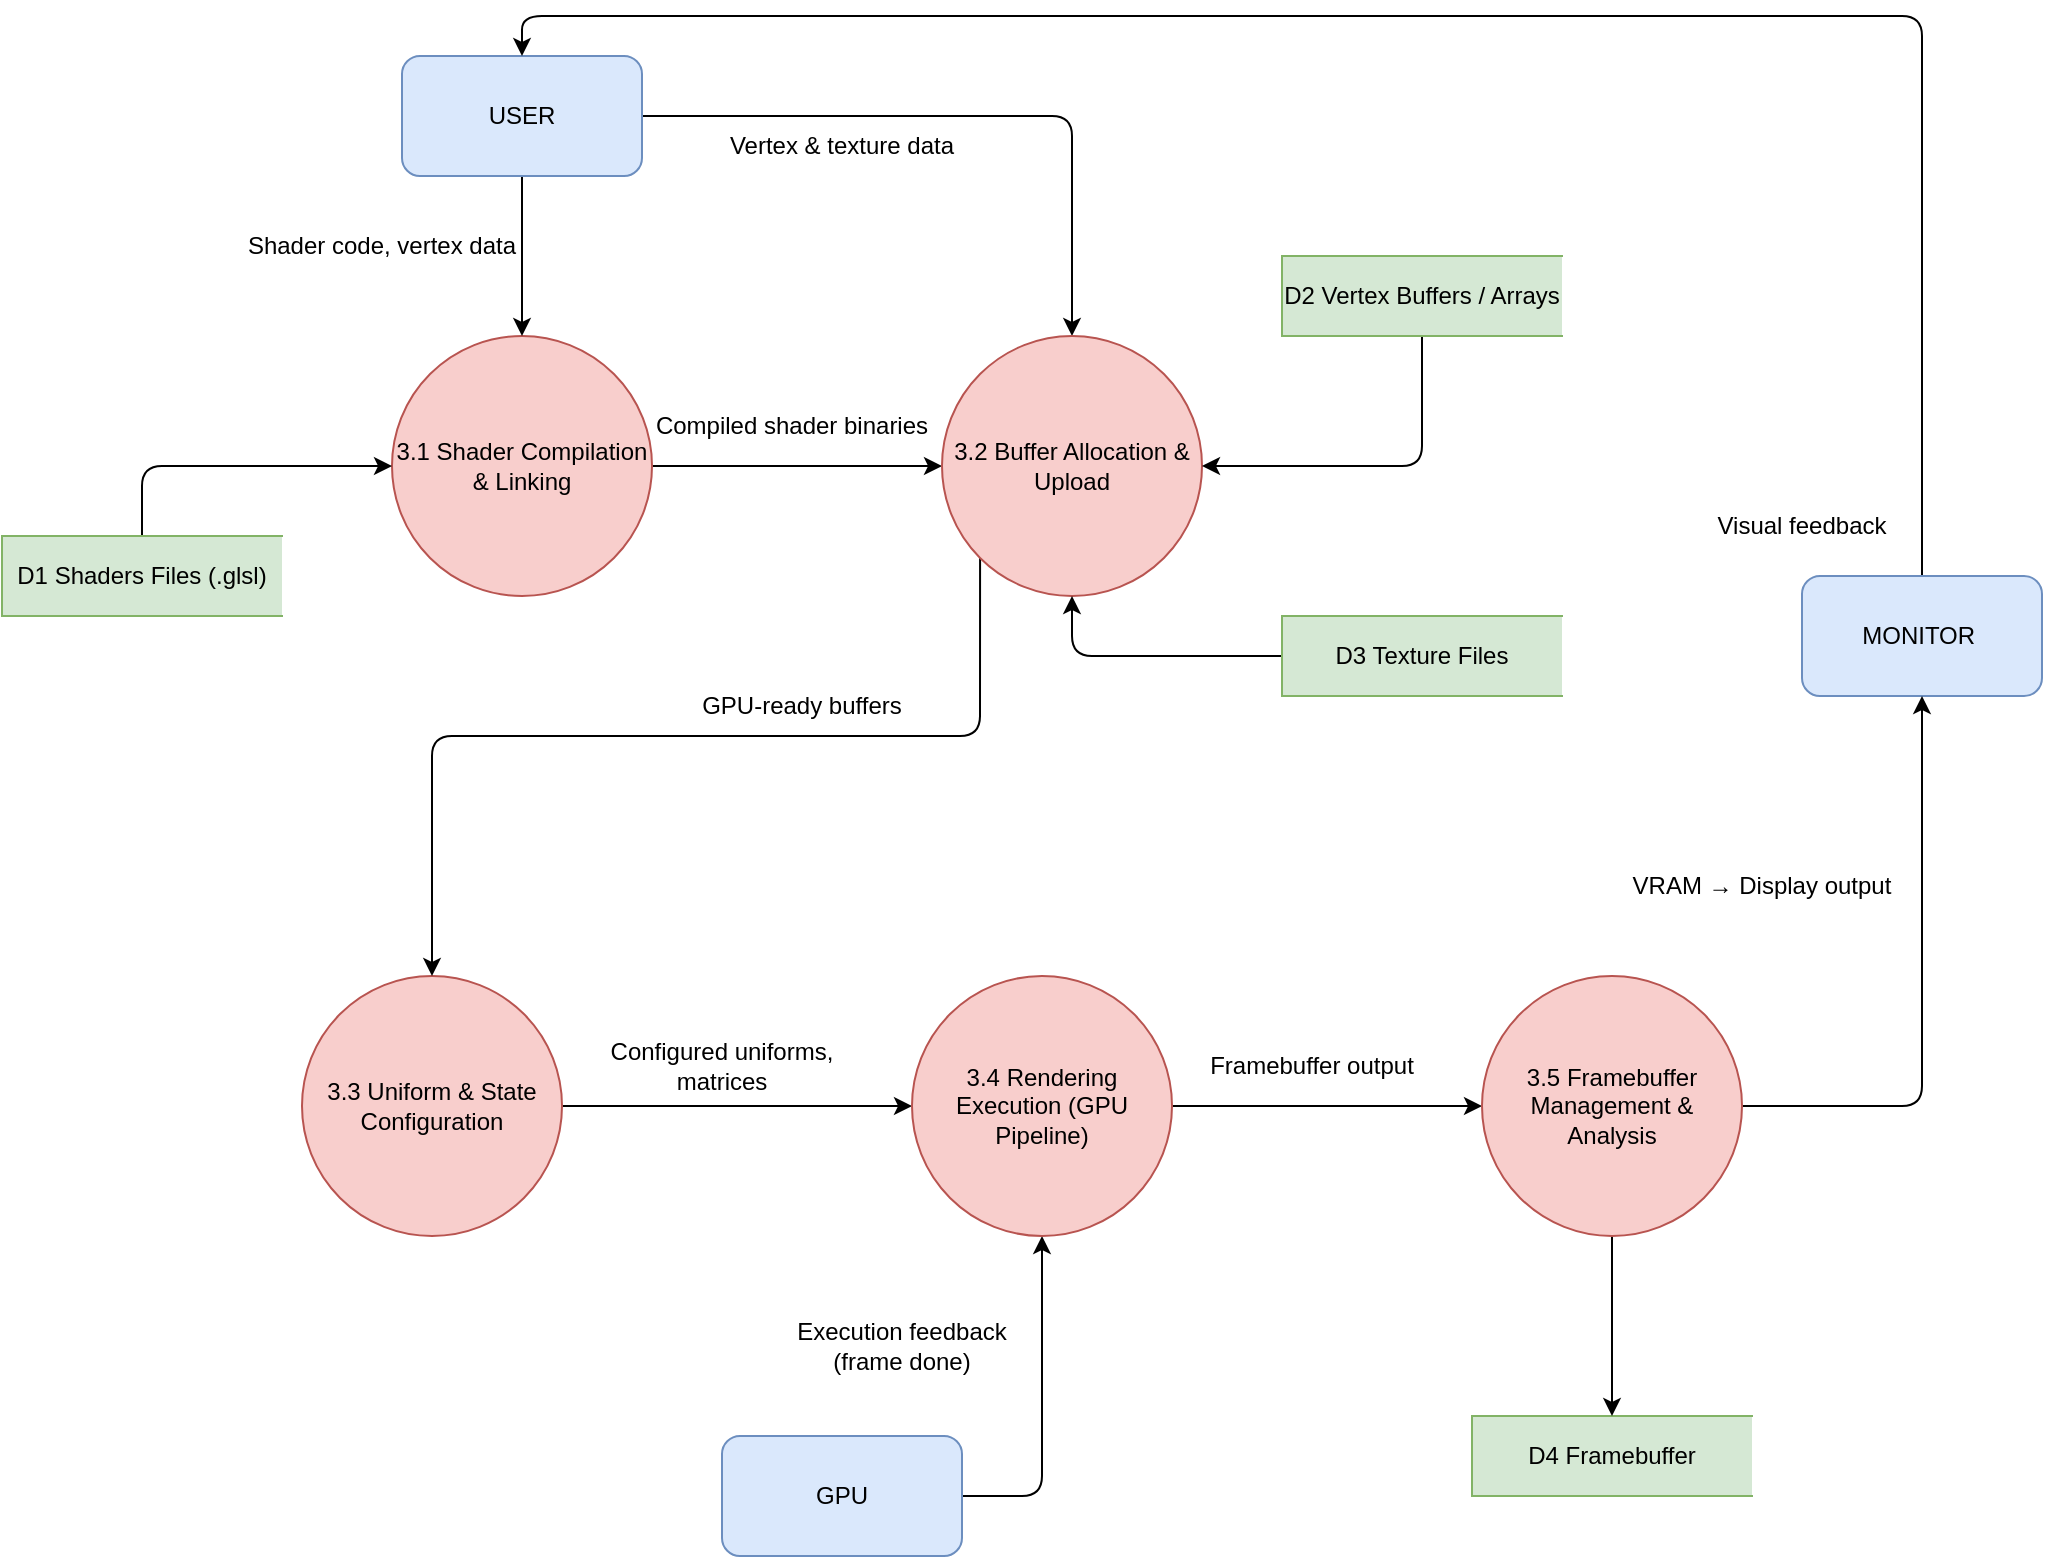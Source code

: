 <mxfile>
    <diagram id="S1mi6bxbC9XWDfJ3HEK7" name="Page-1">
        <mxGraphModel dx="1725" dy="32" grid="1" gridSize="10" guides="1" tooltips="1" connect="1" arrows="1" fold="1" page="1" pageScale="1" pageWidth="1100" pageHeight="850" background="#ffffff" math="0" shadow="0">
            <root>
                <mxCell id="0"/>
                <mxCell id="1" parent="0"/>
                <mxCell id="117" style="edgeStyle=none;html=1;" edge="1" parent="1" source="52" target="61">
                    <mxGeometry relative="1" as="geometry"/>
                </mxCell>
                <mxCell id="52" value="3.1 Shader Compilation &amp;amp; Linking" style="ellipse;whiteSpace=wrap;html=1;aspect=fixed;fillColor=#f8cecc;strokeColor=#b85450;" parent="1" vertex="1">
                    <mxGeometry x="-875" y="1040" width="130" height="130" as="geometry"/>
                </mxCell>
                <mxCell id="115" style="edgeStyle=none;html=1;" edge="1" parent="1" source="53" target="52">
                    <mxGeometry relative="1" as="geometry"/>
                </mxCell>
                <mxCell id="120" style="edgeStyle=none;html=1;" edge="1" parent="1" source="53" target="61">
                    <mxGeometry relative="1" as="geometry">
                        <Array as="points">
                            <mxPoint x="-535" y="930"/>
                        </Array>
                    </mxGeometry>
                </mxCell>
                <mxCell id="53" value="USER" style="rounded=1;whiteSpace=wrap;html=1;fillColor=#dae8fc;strokeColor=#6c8ebf;" parent="1" vertex="1">
                    <mxGeometry x="-870" y="900" width="120" height="60" as="geometry"/>
                </mxCell>
                <mxCell id="124" style="edgeStyle=none;html=1;" edge="1" parent="1" source="58" target="112">
                    <mxGeometry relative="1" as="geometry">
                        <Array as="points">
                            <mxPoint x="-550" y="1620"/>
                        </Array>
                    </mxGeometry>
                </mxCell>
                <mxCell id="58" value="GPU" style="rounded=1;whiteSpace=wrap;html=1;fillColor=#dae8fc;strokeColor=#6c8ebf;" parent="1" vertex="1">
                    <mxGeometry x="-710" y="1590" width="120" height="60" as="geometry"/>
                </mxCell>
                <mxCell id="123" style="edgeStyle=none;html=1;" edge="1" parent="1" source="60" target="112">
                    <mxGeometry relative="1" as="geometry"/>
                </mxCell>
                <mxCell id="60" value="3.3 Uniform &amp;amp; State Configuration" style="ellipse;whiteSpace=wrap;html=1;aspect=fixed;fillColor=#f8cecc;strokeColor=#b85450;" parent="1" vertex="1">
                    <mxGeometry x="-920" y="1360" width="130" height="130" as="geometry"/>
                </mxCell>
                <mxCell id="122" style="edgeStyle=none;html=1;exitX=0;exitY=1;exitDx=0;exitDy=0;" edge="1" parent="1" source="61" target="60">
                    <mxGeometry relative="1" as="geometry">
                        <Array as="points">
                            <mxPoint x="-581" y="1240"/>
                            <mxPoint x="-855" y="1240"/>
                        </Array>
                    </mxGeometry>
                </mxCell>
                <mxCell id="61" value="3.2 Buffer Allocation &amp;amp; Upload" style="ellipse;whiteSpace=wrap;html=1;aspect=fixed;fillColor=#f8cecc;strokeColor=#b85450;" parent="1" vertex="1">
                    <mxGeometry x="-600" y="1040" width="130" height="130" as="geometry"/>
                </mxCell>
                <mxCell id="119" style="edgeStyle=none;html=1;" edge="1" parent="1" source="65" target="61">
                    <mxGeometry relative="1" as="geometry">
                        <Array as="points">
                            <mxPoint x="-535" y="1200"/>
                        </Array>
                    </mxGeometry>
                </mxCell>
                <mxCell id="65" value="D3 Texture Files" style="html=1;dashed=0;whiteSpace=wrap;shape=partialRectangle;right=0;fillColor=#d5e8d4;strokeColor=#82b366;" parent="1" vertex="1">
                    <mxGeometry x="-430" y="1180" width="140" height="40" as="geometry"/>
                </mxCell>
                <mxCell id="77" value="Shader code, vertex data" style="text;strokeColor=none;align=center;fillColor=none;html=1;verticalAlign=middle;whiteSpace=wrap;rounded=0;" parent="1" vertex="1">
                    <mxGeometry x="-950" y="980" width="140" height="30" as="geometry"/>
                </mxCell>
                <mxCell id="116" style="edgeStyle=none;html=1;" edge="1" parent="1" source="103" target="52">
                    <mxGeometry relative="1" as="geometry">
                        <Array as="points">
                            <mxPoint x="-1000" y="1105"/>
                        </Array>
                    </mxGeometry>
                </mxCell>
                <mxCell id="103" value="D1 Shaders Files (.glsl)" style="html=1;dashed=0;whiteSpace=wrap;shape=partialRectangle;right=0;fillColor=#d5e8d4;strokeColor=#82b366;" parent="1" vertex="1">
                    <mxGeometry x="-1070" y="1140" width="140" height="40" as="geometry"/>
                </mxCell>
                <mxCell id="128" style="edgeStyle=none;html=1;" edge="1" parent="1" source="108" target="53">
                    <mxGeometry relative="1" as="geometry">
                        <Array as="points">
                            <mxPoint x="-110" y="880"/>
                            <mxPoint x="-810" y="880"/>
                        </Array>
                    </mxGeometry>
                </mxCell>
                <mxCell id="108" value="MONITOR&amp;nbsp;" style="rounded=1;whiteSpace=wrap;html=1;fillColor=#dae8fc;strokeColor=#6c8ebf;" vertex="1" parent="1">
                    <mxGeometry x="-170" y="1160" width="120" height="60" as="geometry"/>
                </mxCell>
                <mxCell id="118" style="edgeStyle=none;html=1;" edge="1" parent="1" source="109" target="61">
                    <mxGeometry relative="1" as="geometry">
                        <Array as="points">
                            <mxPoint x="-360" y="1105"/>
                        </Array>
                    </mxGeometry>
                </mxCell>
                <mxCell id="109" value="D2 Vertex Buffers / Arrays" style="html=1;dashed=0;whiteSpace=wrap;shape=partialRectangle;right=0;fillColor=#d5e8d4;strokeColor=#82b366;" vertex="1" parent="1">
                    <mxGeometry x="-430" y="1000" width="140" height="40" as="geometry"/>
                </mxCell>
                <mxCell id="110" value="D4 Framebuffer" style="html=1;dashed=0;whiteSpace=wrap;shape=partialRectangle;right=0;fillColor=#d5e8d4;strokeColor=#82b366;" vertex="1" parent="1">
                    <mxGeometry x="-335" y="1580" width="140" height="40" as="geometry"/>
                </mxCell>
                <mxCell id="125" style="edgeStyle=none;html=1;" edge="1" parent="1" source="112" target="113">
                    <mxGeometry relative="1" as="geometry"/>
                </mxCell>
                <mxCell id="112" value="3.4 Rendering Execution (GPU Pipeline)" style="ellipse;whiteSpace=wrap;html=1;aspect=fixed;fillColor=#f8cecc;strokeColor=#b85450;" vertex="1" parent="1">
                    <mxGeometry x="-615" y="1360" width="130" height="130" as="geometry"/>
                </mxCell>
                <mxCell id="126" style="edgeStyle=none;html=1;" edge="1" parent="1" source="113" target="110">
                    <mxGeometry relative="1" as="geometry"/>
                </mxCell>
                <mxCell id="127" style="edgeStyle=none;html=1;" edge="1" parent="1" source="113" target="108">
                    <mxGeometry relative="1" as="geometry">
                        <Array as="points">
                            <mxPoint x="-110" y="1425"/>
                        </Array>
                    </mxGeometry>
                </mxCell>
                <mxCell id="113" value="3.5 Framebuffer Management &amp;amp; Analysis" style="ellipse;whiteSpace=wrap;html=1;aspect=fixed;fillColor=#f8cecc;strokeColor=#b85450;" vertex="1" parent="1">
                    <mxGeometry x="-330" y="1360" width="130" height="130" as="geometry"/>
                </mxCell>
                <mxCell id="130" value="Compiled shader binaries" style="text;strokeColor=none;align=center;fillColor=none;html=1;verticalAlign=middle;whiteSpace=wrap;rounded=0;" vertex="1" parent="1">
                    <mxGeometry x="-745" y="1070" width="140" height="30" as="geometry"/>
                </mxCell>
                <mxCell id="131" value="Vertex &amp;amp; texture data" style="text;strokeColor=none;align=center;fillColor=none;html=1;verticalAlign=middle;whiteSpace=wrap;rounded=0;" vertex="1" parent="1">
                    <mxGeometry x="-720" y="930" width="140" height="30" as="geometry"/>
                </mxCell>
                <mxCell id="132" value="GPU-ready buffers" style="text;strokeColor=none;align=center;fillColor=none;html=1;verticalAlign=middle;whiteSpace=wrap;rounded=0;" vertex="1" parent="1">
                    <mxGeometry x="-740" y="1210" width="140" height="30" as="geometry"/>
                </mxCell>
                <mxCell id="134" value="Configured uniforms, matrices" style="text;strokeColor=none;align=center;fillColor=none;html=1;verticalAlign=middle;whiteSpace=wrap;rounded=0;" vertex="1" parent="1">
                    <mxGeometry x="-780" y="1390" width="140" height="30" as="geometry"/>
                </mxCell>
                <mxCell id="135" value="Execution feedback (frame done)" style="text;strokeColor=none;align=center;fillColor=none;html=1;verticalAlign=middle;whiteSpace=wrap;rounded=0;" vertex="1" parent="1">
                    <mxGeometry x="-690" y="1530" width="140" height="30" as="geometry"/>
                </mxCell>
                <mxCell id="136" value="Framebuffer output" style="text;strokeColor=none;align=center;fillColor=none;html=1;verticalAlign=middle;whiteSpace=wrap;rounded=0;" vertex="1" parent="1">
                    <mxGeometry x="-485" y="1390" width="140" height="30" as="geometry"/>
                </mxCell>
                <mxCell id="137" value="VRAM → Display output" style="text;strokeColor=none;align=center;fillColor=none;html=1;verticalAlign=middle;whiteSpace=wrap;rounded=0;" vertex="1" parent="1">
                    <mxGeometry x="-260" y="1300" width="140" height="30" as="geometry"/>
                </mxCell>
                <mxCell id="138" value="Visual feedback" style="text;strokeColor=none;align=center;fillColor=none;html=1;verticalAlign=middle;whiteSpace=wrap;rounded=0;" vertex="1" parent="1">
                    <mxGeometry x="-240" y="1120" width="140" height="30" as="geometry"/>
                </mxCell>
            </root>
        </mxGraphModel>
    </diagram>
</mxfile>